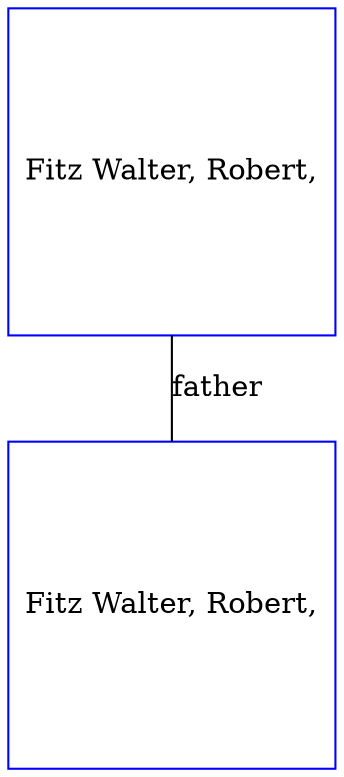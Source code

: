 digraph D {
    edge [dir=none];    node [shape=box];    "007032"   [label="Fitz Walter, Robert,", shape=box, regular=1, color="blue"] ;
"002229"   [label="Fitz Walter, Robert,", shape=box, regular=1, color="blue"] ;
002229->007032 [label="father",arrowsize=0.0]; 
}